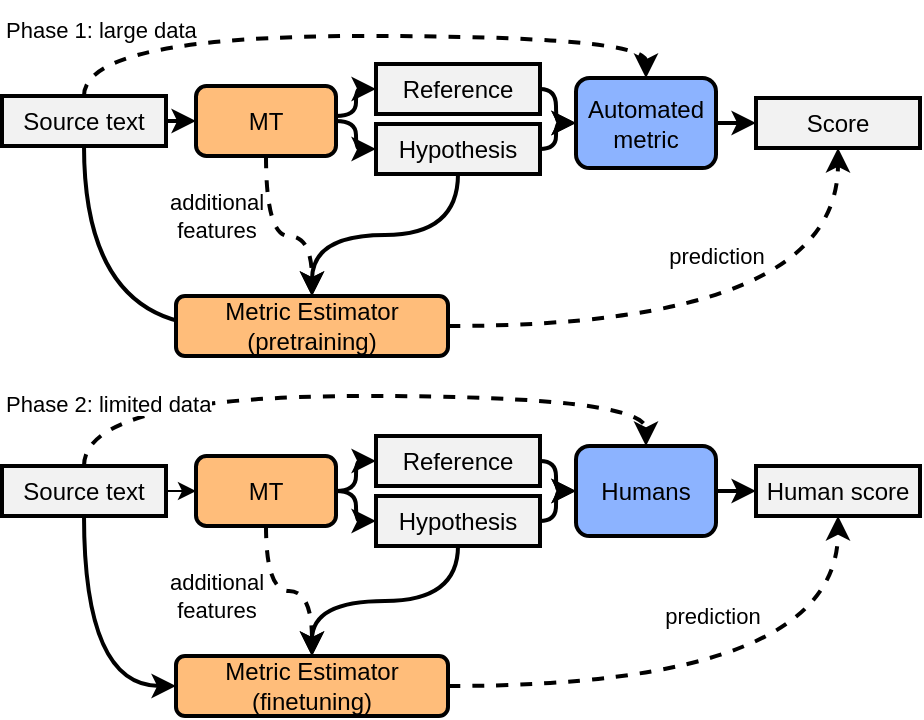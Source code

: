 <mxfile version="20.2.3" type="device"><diagram id="SWQedYVsy_tO1SeeWkI7" name="Page-1"><mxGraphModel dx="1006" dy="441" grid="1" gridSize="10" guides="1" tooltips="1" connect="1" arrows="1" fold="1" page="1" pageScale="1" pageWidth="850" pageHeight="1100" math="0" shadow="0"><root><mxCell id="0"/><mxCell id="1" parent="0"/><mxCell id="QuPqiqQEvVHGriK6TIgU-7" style="edgeStyle=none;rounded=0;orthogonalLoop=1;jettySize=auto;html=1;strokeWidth=2;" parent="1" source="WWA-em7YGh82n0wcgXo1-28" target="WWA-em7YGh82n0wcgXo1-6" edge="1"><mxGeometry relative="1" as="geometry"/></mxCell><mxCell id="QuPqiqQEvVHGriK6TIgU-10" style="edgeStyle=orthogonalEdgeStyle;rounded=0;orthogonalLoop=1;jettySize=auto;html=1;entryX=0;entryY=0.5;entryDx=0;entryDy=0;curved=1;exitX=0.5;exitY=1;exitDx=0;exitDy=0;strokeWidth=2;" parent="1" source="WWA-em7YGh82n0wcgXo1-28" edge="1"><mxGeometry relative="1" as="geometry"><Array as="points"><mxPoint x="224" y="395"/></Array><mxPoint x="300" y="395" as="targetPoint"/></mxGeometry></mxCell><mxCell id="QuPqiqQEvVHGriK6TIgU-40" style="edgeStyle=orthogonalEdgeStyle;curved=1;rounded=0;orthogonalLoop=1;jettySize=auto;html=1;entryX=0.5;entryY=0;entryDx=0;entryDy=0;dashed=1;exitX=0.5;exitY=0;exitDx=0;exitDy=0;strokeWidth=2;" parent="1" source="WWA-em7YGh82n0wcgXo1-28" target="QuPqiqQEvVHGriK6TIgU-3" edge="1"><mxGeometry relative="1" as="geometry"><Array as="points"><mxPoint x="224" y="250"/><mxPoint x="505" y="250"/></Array></mxGeometry></mxCell><mxCell id="WWA-em7YGh82n0wcgXo1-28" value="&lt;span style=&quot;font-size: 12px;&quot;&gt;Source text&lt;/span&gt;" style="rounded=0;whiteSpace=wrap;html=1;fontSize=10.5;fillColor=#F2F2F2;strokeWidth=2;" parent="1" vertex="1"><mxGeometry x="183" y="280" width="82" height="25" as="geometry"/></mxCell><mxCell id="QuPqiqQEvVHGriK6TIgU-26" style="edgeStyle=orthogonalEdgeStyle;curved=1;rounded=0;orthogonalLoop=1;jettySize=auto;html=1;entryX=0.5;entryY=0;entryDx=0;entryDy=0;dashed=1;strokeWidth=2;" parent="1" source="WWA-em7YGh82n0wcgXo1-6" target="WWA-em7YGh82n0wcgXo1-7" edge="1"><mxGeometry relative="1" as="geometry"><mxPoint x="368" y="380" as="targetPoint"/><Array as="points"><mxPoint x="315" y="350"/><mxPoint x="338" y="350"/></Array></mxGeometry></mxCell><mxCell id="QuPqiqQEvVHGriK6TIgU-28" value="additional&lt;br&gt;features" style="edgeLabel;html=1;align=center;verticalAlign=middle;resizable=0;points=[];" parent="QuPqiqQEvVHGriK6TIgU-26" vertex="1" connectable="0"><mxGeometry x="0.206" y="-5" relative="1" as="geometry"><mxPoint x="-41" y="-15" as="offset"/></mxGeometry></mxCell><mxCell id="QuPqiqQEvVHGriK6TIgU-34" value="additional&lt;br&gt;features" style="edgeLabel;html=1;align=center;verticalAlign=middle;resizable=0;points=[];" parent="QuPqiqQEvVHGriK6TIgU-26" vertex="1" connectable="0"><mxGeometry x="0.206" y="-5" relative="1" as="geometry"><mxPoint x="-41" y="175" as="offset"/></mxGeometry></mxCell><mxCell id="FLFeZskB2Usn09uMC8Fg-10" style="edgeStyle=orthogonalEdgeStyle;curved=1;rounded=0;orthogonalLoop=1;jettySize=auto;html=1;entryX=0;entryY=0.5;entryDx=0;entryDy=0;strokeWidth=2;" parent="1" source="WWA-em7YGh82n0wcgXo1-6" target="QuPqiqQEvVHGriK6TIgU-1" edge="1"><mxGeometry relative="1" as="geometry"><Array as="points"><mxPoint x="360" y="292"/><mxPoint x="360" y="307"/></Array></mxGeometry></mxCell><mxCell id="xZl2mVk9C09uA4h8wBgQ-1" style="edgeStyle=orthogonalEdgeStyle;rounded=0;orthogonalLoop=1;jettySize=auto;html=1;entryX=0;entryY=0.5;entryDx=0;entryDy=0;curved=1;strokeWidth=2;" parent="1" source="WWA-em7YGh82n0wcgXo1-6" target="QuPqiqQEvVHGriK6TIgU-2" edge="1"><mxGeometry relative="1" as="geometry"><Array as="points"><mxPoint x="360" y="290"/><mxPoint x="360" y="277"/></Array></mxGeometry></mxCell><mxCell id="WWA-em7YGh82n0wcgXo1-6" value="MT" style="rounded=1;whiteSpace=wrap;html=1;fillColor=#FFBD7A;strokeWidth=2;" parent="1" vertex="1"><mxGeometry x="280" y="275" width="70" height="35" as="geometry"/></mxCell><mxCell id="QuPqiqQEvVHGriK6TIgU-12" style="edgeStyle=orthogonalEdgeStyle;curved=1;rounded=0;orthogonalLoop=1;jettySize=auto;html=1;entryX=0.5;entryY=1;entryDx=0;entryDy=0;dashed=1;strokeWidth=2;" parent="1" source="WWA-em7YGh82n0wcgXo1-7" target="QuPqiqQEvVHGriK6TIgU-9" edge="1"><mxGeometry relative="1" as="geometry"/></mxCell><mxCell id="QuPqiqQEvVHGriK6TIgU-13" value="prediction" style="edgeLabel;html=1;align=center;verticalAlign=middle;resizable=0;points=[];" parent="QuPqiqQEvVHGriK6TIgU-12" vertex="1" connectable="0"><mxGeometry x="0.07" y="25" relative="1" as="geometry"><mxPoint x="-18" y="-10" as="offset"/></mxGeometry></mxCell><mxCell id="WWA-em7YGh82n0wcgXo1-7" value="Metric Estimator&lt;br&gt;(pretraining)" style="rounded=1;whiteSpace=wrap;html=1;fillColor=#FFBD7A;strokeWidth=2;" parent="1" vertex="1"><mxGeometry x="270" y="380" width="136" height="30" as="geometry"/></mxCell><mxCell id="QuPqiqQEvVHGriK6TIgU-11" style="edgeStyle=orthogonalEdgeStyle;curved=1;rounded=0;orthogonalLoop=1;jettySize=auto;html=1;strokeWidth=2;" parent="1" source="QuPqiqQEvVHGriK6TIgU-1" target="WWA-em7YGh82n0wcgXo1-7" edge="1"><mxGeometry relative="1" as="geometry"/></mxCell><mxCell id="xZl2mVk9C09uA4h8wBgQ-4" style="edgeStyle=orthogonalEdgeStyle;curved=1;rounded=0;orthogonalLoop=1;jettySize=auto;html=1;entryX=0;entryY=0.5;entryDx=0;entryDy=0;strokeWidth=2;" parent="1" source="QuPqiqQEvVHGriK6TIgU-1" target="QuPqiqQEvVHGriK6TIgU-3" edge="1"><mxGeometry relative="1" as="geometry"><Array as="points"><mxPoint x="460" y="307"/><mxPoint x="460" y="294"/></Array></mxGeometry></mxCell><mxCell id="QuPqiqQEvVHGriK6TIgU-1" value="&lt;span style=&quot;font-size: 12px;&quot;&gt;Hypothesis&lt;/span&gt;" style="rounded=0;whiteSpace=wrap;html=1;fontSize=10.5;fillColor=#F2F2F2;strokeWidth=2;" parent="1" vertex="1"><mxGeometry x="370" y="294" width="82" height="25" as="geometry"/></mxCell><mxCell id="xZl2mVk9C09uA4h8wBgQ-3" style="edgeStyle=orthogonalEdgeStyle;curved=1;rounded=0;orthogonalLoop=1;jettySize=auto;html=1;entryX=0;entryY=0.5;entryDx=0;entryDy=0;strokeWidth=2;" parent="1" source="QuPqiqQEvVHGriK6TIgU-2" target="QuPqiqQEvVHGriK6TIgU-3" edge="1"><mxGeometry relative="1" as="geometry"><Array as="points"><mxPoint x="460" y="277"/><mxPoint x="460" y="294"/></Array></mxGeometry></mxCell><mxCell id="QuPqiqQEvVHGriK6TIgU-2" value="&lt;span style=&quot;font-size: 12px;&quot;&gt;Reference&lt;/span&gt;" style="rounded=0;whiteSpace=wrap;html=1;fontSize=10.5;fillColor=#F2F2F2;strokeWidth=2;" parent="1" vertex="1"><mxGeometry x="370" y="264" width="82" height="25" as="geometry"/></mxCell><mxCell id="FLFeZskB2Usn09uMC8Fg-2" style="edgeStyle=orthogonalEdgeStyle;rounded=0;orthogonalLoop=1;jettySize=auto;html=1;entryX=0;entryY=0.5;entryDx=0;entryDy=0;curved=1;strokeWidth=2;" parent="1" source="QuPqiqQEvVHGriK6TIgU-3" target="QuPqiqQEvVHGriK6TIgU-9" edge="1"><mxGeometry relative="1" as="geometry"/></mxCell><mxCell id="QuPqiqQEvVHGriK6TIgU-3" value="Automated&lt;br&gt;metric" style="rounded=1;whiteSpace=wrap;html=1;fillColor=#8CB3FF;strokeWidth=2;" parent="1" vertex="1"><mxGeometry x="470" y="271" width="70" height="45" as="geometry"/></mxCell><mxCell id="QuPqiqQEvVHGriK6TIgU-9" value="&lt;span style=&quot;font-size: 12px;&quot;&gt;Score&lt;/span&gt;" style="rounded=0;whiteSpace=wrap;html=1;fontSize=10.5;fillColor=#F2F2F2;strokeWidth=2;" parent="1" vertex="1"><mxGeometry x="560" y="281" width="82" height="25" as="geometry"/></mxCell><mxCell id="QuPqiqQEvVHGriK6TIgU-24" style="edgeStyle=orthogonalEdgeStyle;curved=1;rounded=0;orthogonalLoop=1;jettySize=auto;html=1;dashed=1;strokeWidth=2;" parent="1" source="QuPqiqQEvVHGriK6TIgU-14" target="QuPqiqQEvVHGriK6TIgU-19" edge="1"><mxGeometry relative="1" as="geometry"/></mxCell><mxCell id="QuPqiqQEvVHGriK6TIgU-38" value="prediction" style="edgeLabel;html=1;align=center;verticalAlign=middle;resizable=0;points=[];" parent="QuPqiqQEvVHGriK6TIgU-24" vertex="1" connectable="0"><mxGeometry x="0.126" y="29" relative="1" as="geometry"><mxPoint x="-26" y="-6" as="offset"/></mxGeometry></mxCell><mxCell id="QuPqiqQEvVHGriK6TIgU-14" value="Metric Estimator&lt;br&gt;(finetuning)" style="rounded=1;whiteSpace=wrap;html=1;fillColor=#FFBD7A;strokeWidth=2;" parent="1" vertex="1"><mxGeometry x="270" y="560" width="136" height="30" as="geometry"/></mxCell><mxCell id="FLFeZskB2Usn09uMC8Fg-12" style="edgeStyle=orthogonalEdgeStyle;curved=1;rounded=0;orthogonalLoop=1;jettySize=auto;html=1;entryX=0;entryY=0.5;entryDx=0;entryDy=0;strokeWidth=2;" parent="1" source="QuPqiqQEvVHGriK6TIgU-15" target="QuPqiqQEvVHGriK6TIgU-18" edge="1"><mxGeometry relative="1" as="geometry"><Array as="points"><mxPoint x="460" y="463"/><mxPoint x="460" y="478"/></Array></mxGeometry></mxCell><mxCell id="QuPqiqQEvVHGriK6TIgU-15" value="&lt;span style=&quot;font-size: 12px;&quot;&gt;Reference&lt;/span&gt;" style="rounded=0;whiteSpace=wrap;html=1;fontSize=10.5;fillColor=#F2F2F2;strokeWidth=2;" parent="1" vertex="1"><mxGeometry x="370" y="450" width="82" height="25" as="geometry"/></mxCell><mxCell id="QuPqiqQEvVHGriK6TIgU-25" style="edgeStyle=orthogonalEdgeStyle;curved=1;rounded=0;orthogonalLoop=1;jettySize=auto;html=1;strokeWidth=2;" parent="1" source="QuPqiqQEvVHGriK6TIgU-16" target="QuPqiqQEvVHGriK6TIgU-14" edge="1"><mxGeometry relative="1" as="geometry"/></mxCell><mxCell id="FLFeZskB2Usn09uMC8Fg-7" style="edgeStyle=orthogonalEdgeStyle;curved=1;rounded=0;orthogonalLoop=1;jettySize=auto;html=1;entryX=0;entryY=0.5;entryDx=0;entryDy=0;strokeWidth=2;" parent="1" source="QuPqiqQEvVHGriK6TIgU-16" target="QuPqiqQEvVHGriK6TIgU-18" edge="1"><mxGeometry relative="1" as="geometry"><Array as="points"><mxPoint x="460" y="493"/><mxPoint x="460" y="478"/></Array></mxGeometry></mxCell><mxCell id="QuPqiqQEvVHGriK6TIgU-16" value="&lt;span style=&quot;font-size: 12px;&quot;&gt;Hypothesis&lt;/span&gt;" style="rounded=0;whiteSpace=wrap;html=1;fontSize=10.5;fillColor=#F2F2F2;strokeWidth=2;" parent="1" vertex="1"><mxGeometry x="370" y="480" width="82" height="25" as="geometry"/></mxCell><mxCell id="QuPqiqQEvVHGriK6TIgU-23" style="edgeStyle=orthogonalEdgeStyle;curved=1;rounded=0;orthogonalLoop=1;jettySize=auto;html=1;entryX=0;entryY=0.5;entryDx=0;entryDy=0;exitX=0.5;exitY=1;exitDx=0;exitDy=0;strokeWidth=2;" parent="1" source="QuPqiqQEvVHGriK6TIgU-17" target="QuPqiqQEvVHGriK6TIgU-14" edge="1"><mxGeometry relative="1" as="geometry"><Array as="points"><mxPoint x="224" y="575"/></Array></mxGeometry></mxCell><mxCell id="QuPqiqQEvVHGriK6TIgU-31" style="edgeStyle=orthogonalEdgeStyle;curved=1;rounded=0;orthogonalLoop=1;jettySize=auto;html=1;entryX=0;entryY=0.5;entryDx=0;entryDy=0;" parent="1" source="QuPqiqQEvVHGriK6TIgU-17" target="QuPqiqQEvVHGriK6TIgU-29" edge="1"><mxGeometry relative="1" as="geometry"/></mxCell><mxCell id="QuPqiqQEvVHGriK6TIgU-39" style="edgeStyle=orthogonalEdgeStyle;curved=1;rounded=0;orthogonalLoop=1;jettySize=auto;html=1;entryX=0.5;entryY=0;entryDx=0;entryDy=0;dashed=1;strokeWidth=2;" parent="1" source="QuPqiqQEvVHGriK6TIgU-17" target="QuPqiqQEvVHGriK6TIgU-18" edge="1"><mxGeometry relative="1" as="geometry"><Array as="points"><mxPoint x="224" y="430"/><mxPoint x="505" y="430"/></Array></mxGeometry></mxCell><mxCell id="QuPqiqQEvVHGriK6TIgU-17" value="&lt;span style=&quot;font-size: 12px;&quot;&gt;Source text&lt;/span&gt;" style="rounded=0;whiteSpace=wrap;html=1;fontSize=10.5;fillColor=#F2F2F2;strokeWidth=2;" parent="1" vertex="1"><mxGeometry x="183" y="465" width="82" height="25" as="geometry"/></mxCell><mxCell id="QuPqiqQEvVHGriK6TIgU-20" style="edgeStyle=orthogonalEdgeStyle;curved=1;rounded=0;orthogonalLoop=1;jettySize=auto;html=1;entryX=0;entryY=0.5;entryDx=0;entryDy=0;strokeWidth=2;" parent="1" source="QuPqiqQEvVHGriK6TIgU-18" target="QuPqiqQEvVHGriK6TIgU-19" edge="1"><mxGeometry relative="1" as="geometry"/></mxCell><mxCell id="QuPqiqQEvVHGriK6TIgU-18" value="Humans" style="rounded=1;whiteSpace=wrap;html=1;fillColor=#8CB3FF;strokeWidth=2;" parent="1" vertex="1"><mxGeometry x="470" y="455" width="70" height="45" as="geometry"/></mxCell><mxCell id="QuPqiqQEvVHGriK6TIgU-19" value="&lt;span style=&quot;font-size: 12px;&quot;&gt;Human score&lt;/span&gt;" style="rounded=0;whiteSpace=wrap;html=1;fontSize=10.5;fillColor=#F2F2F2;strokeWidth=2;" parent="1" vertex="1"><mxGeometry x="560" y="465" width="82" height="25" as="geometry"/></mxCell><mxCell id="QuPqiqQEvVHGriK6TIgU-33" style="edgeStyle=orthogonalEdgeStyle;curved=1;rounded=0;orthogonalLoop=1;jettySize=auto;html=1;entryX=0.5;entryY=0;entryDx=0;entryDy=0;dashed=1;strokeWidth=2;" parent="1" source="QuPqiqQEvVHGriK6TIgU-29" target="QuPqiqQEvVHGriK6TIgU-14" edge="1"><mxGeometry relative="1" as="geometry"/></mxCell><mxCell id="FLFeZskB2Usn09uMC8Fg-11" style="edgeStyle=orthogonalEdgeStyle;curved=1;rounded=0;orthogonalLoop=1;jettySize=auto;html=1;entryX=0;entryY=0.5;entryDx=0;entryDy=0;strokeWidth=2;" parent="1" source="QuPqiqQEvVHGriK6TIgU-29" target="QuPqiqQEvVHGriK6TIgU-16" edge="1"><mxGeometry relative="1" as="geometry"><Array as="points"><mxPoint x="360" y="478"/><mxPoint x="360" y="493"/></Array></mxGeometry></mxCell><mxCell id="xZl2mVk9C09uA4h8wBgQ-2" style="edgeStyle=orthogonalEdgeStyle;curved=1;rounded=0;orthogonalLoop=1;jettySize=auto;html=1;entryX=0;entryY=0.5;entryDx=0;entryDy=0;strokeWidth=2;" parent="1" source="QuPqiqQEvVHGriK6TIgU-29" target="QuPqiqQEvVHGriK6TIgU-15" edge="1"><mxGeometry relative="1" as="geometry"><Array as="points"><mxPoint x="360" y="478"/><mxPoint x="360" y="463"/></Array></mxGeometry></mxCell><mxCell id="QuPqiqQEvVHGriK6TIgU-29" value="MT" style="rounded=1;whiteSpace=wrap;html=1;fillColor=#FFBD7A;strokeWidth=2;" parent="1" vertex="1"><mxGeometry x="280" y="460" width="70" height="35" as="geometry"/></mxCell><mxCell id="QuPqiqQEvVHGriK6TIgU-42" value="&lt;span style=&quot;color: rgb(0, 0, 0); font-family: Helvetica; font-size: 11px; font-style: normal; font-variant-ligatures: normal; font-variant-caps: normal; font-weight: 400; letter-spacing: normal; orphans: 2; text-align: left; text-indent: 0px; text-transform: none; widows: 2; word-spacing: 0px; -webkit-text-stroke-width: 0px; background-color: rgb(255, 255, 255); text-decoration-thickness: initial; text-decoration-style: initial; text-decoration-color: initial; float: none; display: inline !important;&quot;&gt;Phase 2: limited data&lt;/span&gt;" style="text;whiteSpace=wrap;html=1;" parent="1" vertex="1"><mxGeometry x="183" y="420" width="140" height="20" as="geometry"/></mxCell><mxCell id="QuPqiqQEvVHGriK6TIgU-44" value="&lt;span style=&quot;color: rgb(0, 0, 0); font-family: Helvetica; font-size: 11px; font-style: normal; font-variant-ligatures: normal; font-variant-caps: normal; font-weight: 400; letter-spacing: normal; orphans: 2; text-align: left; text-indent: 0px; text-transform: none; widows: 2; word-spacing: 0px; -webkit-text-stroke-width: 0px; background-color: rgb(255, 255, 255); text-decoration-thickness: initial; text-decoration-style: initial; text-decoration-color: initial; float: none; display: inline !important;&quot;&gt;Phase 1: large data&lt;/span&gt;" style="text;whiteSpace=wrap;html=1;" parent="1" vertex="1"><mxGeometry x="183" y="232.5" width="105" height="27.5" as="geometry"/></mxCell></root></mxGraphModel></diagram></mxfile>
